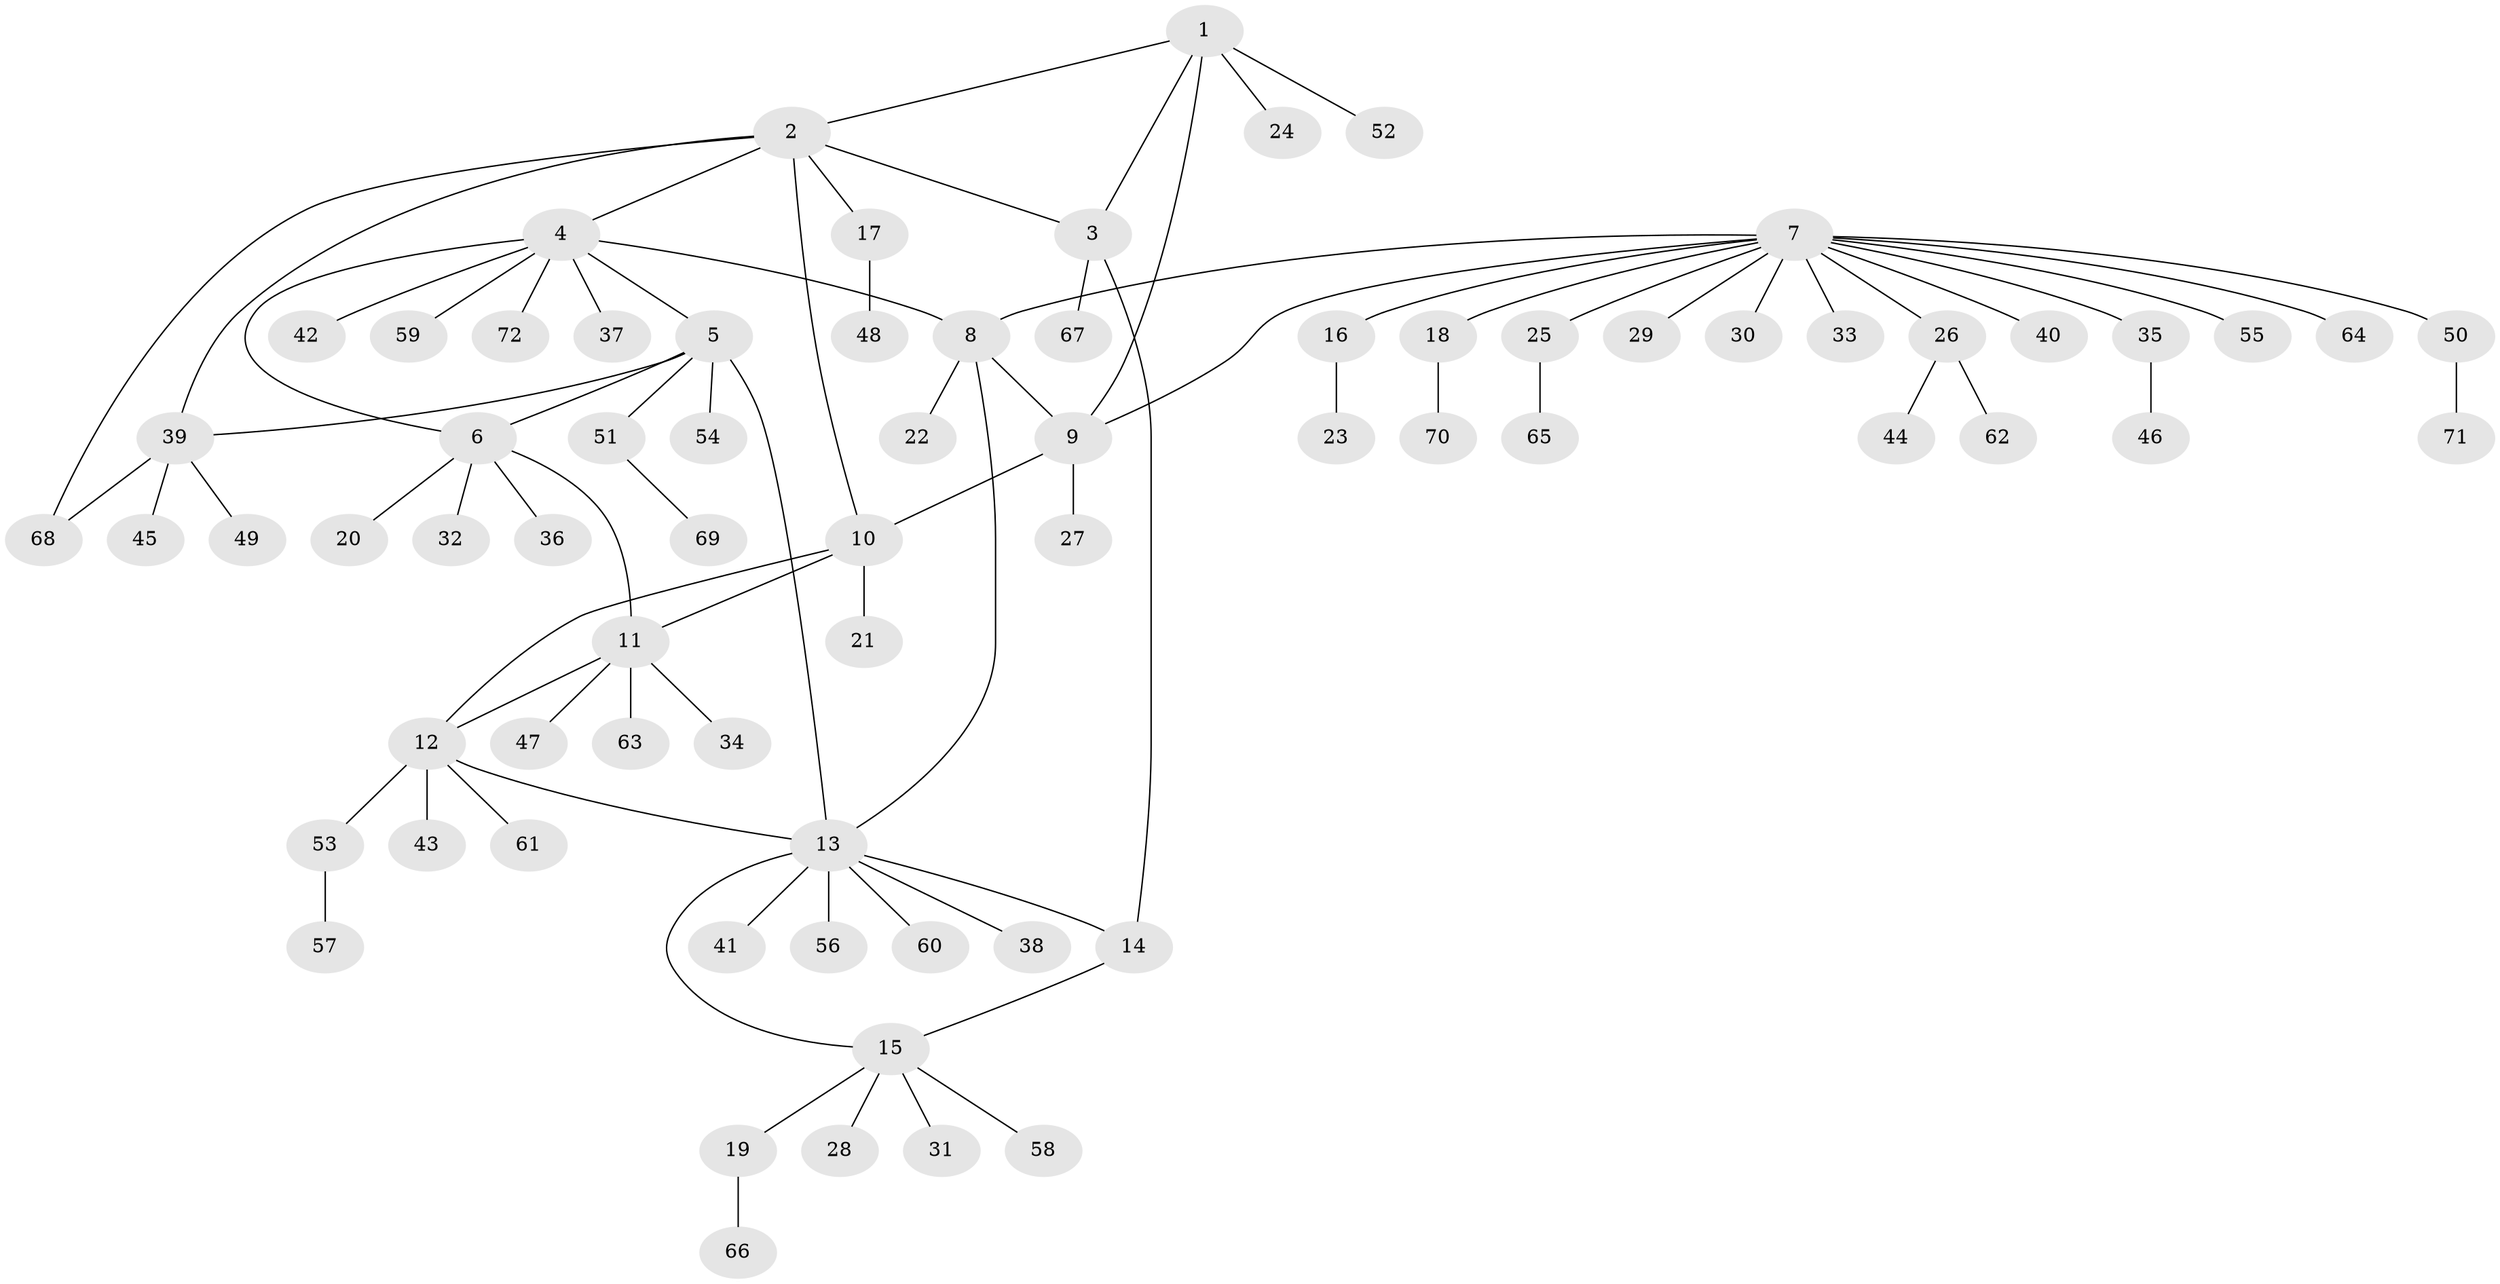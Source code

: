 // coarse degree distribution, {5: 0.25, 1: 0.6071428571428571, 4: 0.14285714285714285}
// Generated by graph-tools (version 1.1) at 2025/57/03/04/25 21:57:47]
// undirected, 72 vertices, 84 edges
graph export_dot {
graph [start="1"]
  node [color=gray90,style=filled];
  1;
  2;
  3;
  4;
  5;
  6;
  7;
  8;
  9;
  10;
  11;
  12;
  13;
  14;
  15;
  16;
  17;
  18;
  19;
  20;
  21;
  22;
  23;
  24;
  25;
  26;
  27;
  28;
  29;
  30;
  31;
  32;
  33;
  34;
  35;
  36;
  37;
  38;
  39;
  40;
  41;
  42;
  43;
  44;
  45;
  46;
  47;
  48;
  49;
  50;
  51;
  52;
  53;
  54;
  55;
  56;
  57;
  58;
  59;
  60;
  61;
  62;
  63;
  64;
  65;
  66;
  67;
  68;
  69;
  70;
  71;
  72;
  1 -- 2;
  1 -- 3;
  1 -- 9;
  1 -- 24;
  1 -- 52;
  2 -- 3;
  2 -- 4;
  2 -- 10;
  2 -- 17;
  2 -- 39;
  2 -- 68;
  3 -- 14;
  3 -- 67;
  4 -- 5;
  4 -- 6;
  4 -- 8;
  4 -- 37;
  4 -- 42;
  4 -- 59;
  4 -- 72;
  5 -- 6;
  5 -- 13;
  5 -- 39;
  5 -- 51;
  5 -- 54;
  6 -- 11;
  6 -- 20;
  6 -- 32;
  6 -- 36;
  7 -- 8;
  7 -- 9;
  7 -- 16;
  7 -- 18;
  7 -- 25;
  7 -- 26;
  7 -- 29;
  7 -- 30;
  7 -- 33;
  7 -- 35;
  7 -- 40;
  7 -- 50;
  7 -- 55;
  7 -- 64;
  8 -- 9;
  8 -- 13;
  8 -- 22;
  9 -- 10;
  9 -- 27;
  10 -- 11;
  10 -- 12;
  10 -- 21;
  11 -- 12;
  11 -- 34;
  11 -- 47;
  11 -- 63;
  12 -- 13;
  12 -- 43;
  12 -- 53;
  12 -- 61;
  13 -- 14;
  13 -- 15;
  13 -- 38;
  13 -- 41;
  13 -- 56;
  13 -- 60;
  14 -- 15;
  15 -- 19;
  15 -- 28;
  15 -- 31;
  15 -- 58;
  16 -- 23;
  17 -- 48;
  18 -- 70;
  19 -- 66;
  25 -- 65;
  26 -- 44;
  26 -- 62;
  35 -- 46;
  39 -- 45;
  39 -- 49;
  39 -- 68;
  50 -- 71;
  51 -- 69;
  53 -- 57;
}
